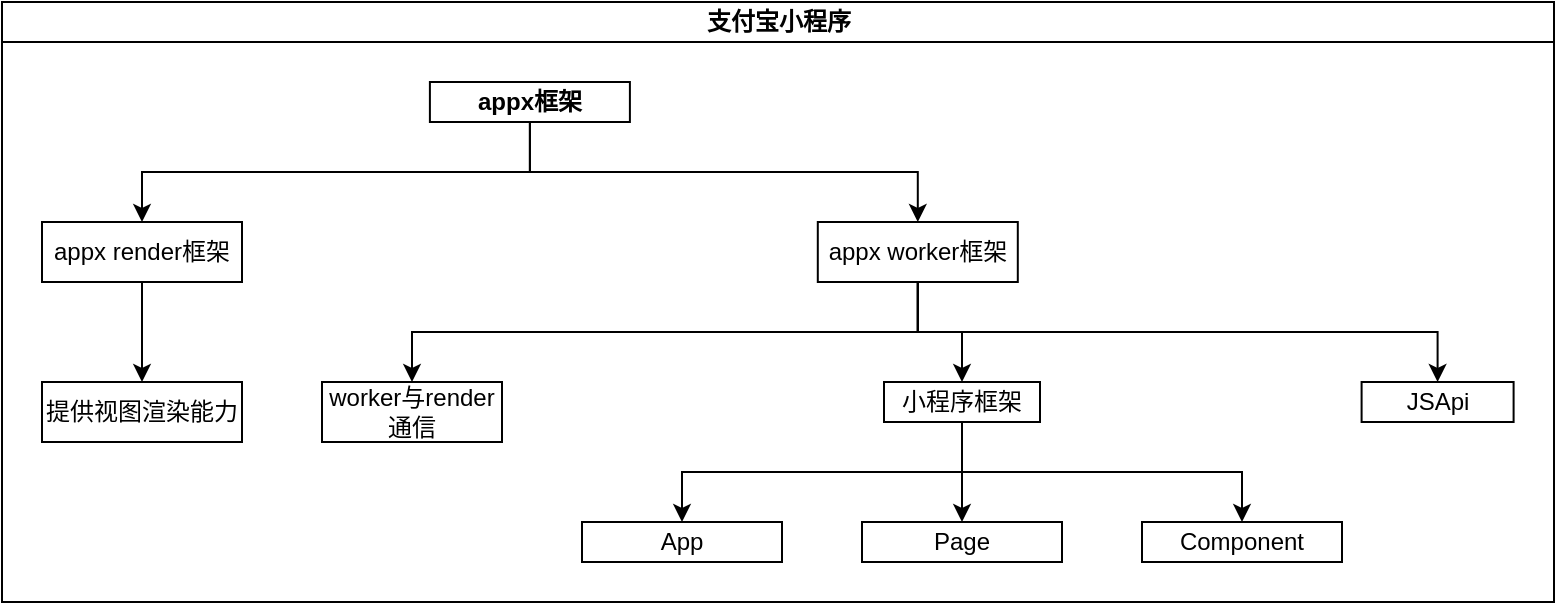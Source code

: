 <mxfile version="13.1.3">
    <diagram id="6hGFLwfOUW9BJ-s0fimq" name="Page-1">
        <mxGraphModel dx="1339" dy="818" grid="1" gridSize="10" guides="1" tooltips="1" connect="1" arrows="1" fold="1" page="1" pageScale="1" pageWidth="827" pageHeight="1169" math="0" shadow="0">
            <root>
                <mxCell id="0"/>
                <mxCell id="1" parent="0"/>
                <mxCell id="18" value="支付宝小程序" style="swimlane;html=1;startSize=20;horizontal=1;childLayout=treeLayout;horizontalTree=0;resizable=0;containerType=tree;" vertex="1" parent="1">
                    <mxGeometry x="380" y="220" width="776" height="300" as="geometry">
                        <mxRectangle x="380" y="260" width="100" height="20" as="alternateBounds"/>
                    </mxGeometry>
                </mxCell>
                <mxCell id="19" value="&lt;span style=&quot;font-weight: 700&quot;&gt;appx框架&lt;/span&gt;" style="whiteSpace=wrap;html=1;" vertex="1" parent="18">
                    <mxGeometry x="213.95" y="40" width="100" height="20" as="geometry"/>
                </mxCell>
                <mxCell id="20" value="appx render框架" style="whiteSpace=wrap;html=1;" vertex="1" parent="18">
                    <mxGeometry x="20" y="110" width="100" height="30" as="geometry"/>
                </mxCell>
                <mxCell id="21" value="" style="edgeStyle=elbowEdgeStyle;elbow=vertical;html=1;rounded=0;" edge="1" parent="18" source="19" target="20">
                    <mxGeometry relative="1" as="geometry"/>
                </mxCell>
                <mxCell id="22" value="appx worker框架" style="whiteSpace=wrap;html=1;" vertex="1" parent="18">
                    <mxGeometry x="407.9" y="110" width="100" height="30" as="geometry"/>
                </mxCell>
                <mxCell id="23" value="" style="edgeStyle=elbowEdgeStyle;elbow=vertical;html=1;rounded=0;" edge="1" parent="18" source="19" target="22">
                    <mxGeometry relative="1" as="geometry"/>
                </mxCell>
                <mxCell id="26" value="" style="edgeStyle=elbowEdgeStyle;elbow=vertical;html=1;rounded=0;" edge="1" target="27" source="20" parent="18">
                    <mxGeometry relative="1" as="geometry">
                        <mxPoint x="-161.5" y="340" as="sourcePoint"/>
                    </mxGeometry>
                </mxCell>
                <mxCell id="27" value="提供视图渲染能力" style="whiteSpace=wrap;html=1;" vertex="1" parent="18">
                    <mxGeometry x="20" y="190" width="100" height="30" as="geometry"/>
                </mxCell>
                <mxCell id="28" value="" style="edgeStyle=elbowEdgeStyle;elbow=vertical;html=1;rounded=0;" edge="1" target="29" source="22" parent="18">
                    <mxGeometry relative="1" as="geometry">
                        <mxPoint x="-161.5" y="340" as="sourcePoint"/>
                    </mxGeometry>
                </mxCell>
                <mxCell id="29" value="worker与render&lt;br&gt;通信" style="whiteSpace=wrap;html=1;" vertex="1" parent="18">
                    <mxGeometry x="160" y="190" width="90" height="30" as="geometry"/>
                </mxCell>
                <mxCell id="30" value="" style="edgeStyle=elbowEdgeStyle;elbow=vertical;html=1;rounded=0;" edge="1" target="31" source="22" parent="18">
                    <mxGeometry relative="1" as="geometry">
                        <mxPoint x="-91.5" y="430" as="sourcePoint"/>
                    </mxGeometry>
                </mxCell>
                <mxCell id="31" value="小程序框架" style="whiteSpace=wrap;html=1;" vertex="1" parent="18">
                    <mxGeometry x="441" y="190" width="78" height="20" as="geometry"/>
                </mxCell>
                <mxCell id="32" value="" style="edgeStyle=elbowEdgeStyle;elbow=vertical;html=1;rounded=0;" edge="1" target="33" source="22" parent="18">
                    <mxGeometry relative="1" as="geometry">
                        <mxPoint x="48.5" y="430" as="sourcePoint"/>
                    </mxGeometry>
                </mxCell>
                <mxCell id="33" value="JSApi" style="whiteSpace=wrap;html=1;" vertex="1" parent="18">
                    <mxGeometry x="679.8" y="190" width="76" height="20" as="geometry"/>
                </mxCell>
                <mxCell id="36" value="" style="edgeStyle=elbowEdgeStyle;elbow=vertical;html=1;rounded=0;" edge="1" target="37" source="31" parent="18">
                    <mxGeometry relative="1" as="geometry">
                        <mxPoint x="223.5" y="430" as="sourcePoint"/>
                    </mxGeometry>
                </mxCell>
                <mxCell id="37" value="App" style="whiteSpace=wrap;html=1;" vertex="1" parent="18">
                    <mxGeometry x="290" y="260" width="100" height="20" as="geometry"/>
                </mxCell>
                <mxCell id="38" value="" style="edgeStyle=elbowEdgeStyle;elbow=vertical;html=1;rounded=0;" edge="1" target="39" source="31" parent="18">
                    <mxGeometry relative="1" as="geometry">
                        <mxPoint x="223.5" y="520" as="sourcePoint"/>
                    </mxGeometry>
                </mxCell>
                <mxCell id="39" value="Page" style="whiteSpace=wrap;html=1;" vertex="1" parent="18">
                    <mxGeometry x="430" y="260" width="100" height="20" as="geometry"/>
                </mxCell>
                <mxCell id="40" value="" style="edgeStyle=elbowEdgeStyle;elbow=vertical;html=1;rounded=0;" edge="1" target="41" source="31" parent="18">
                    <mxGeometry relative="1" as="geometry">
                        <mxPoint x="419.5" y="520" as="sourcePoint"/>
                    </mxGeometry>
                </mxCell>
                <mxCell id="41" value="Component" style="whiteSpace=wrap;html=1;" vertex="1" parent="18">
                    <mxGeometry x="570" y="260" width="100" height="20" as="geometry"/>
                </mxCell>
            </root>
        </mxGraphModel>
    </diagram>
</mxfile>